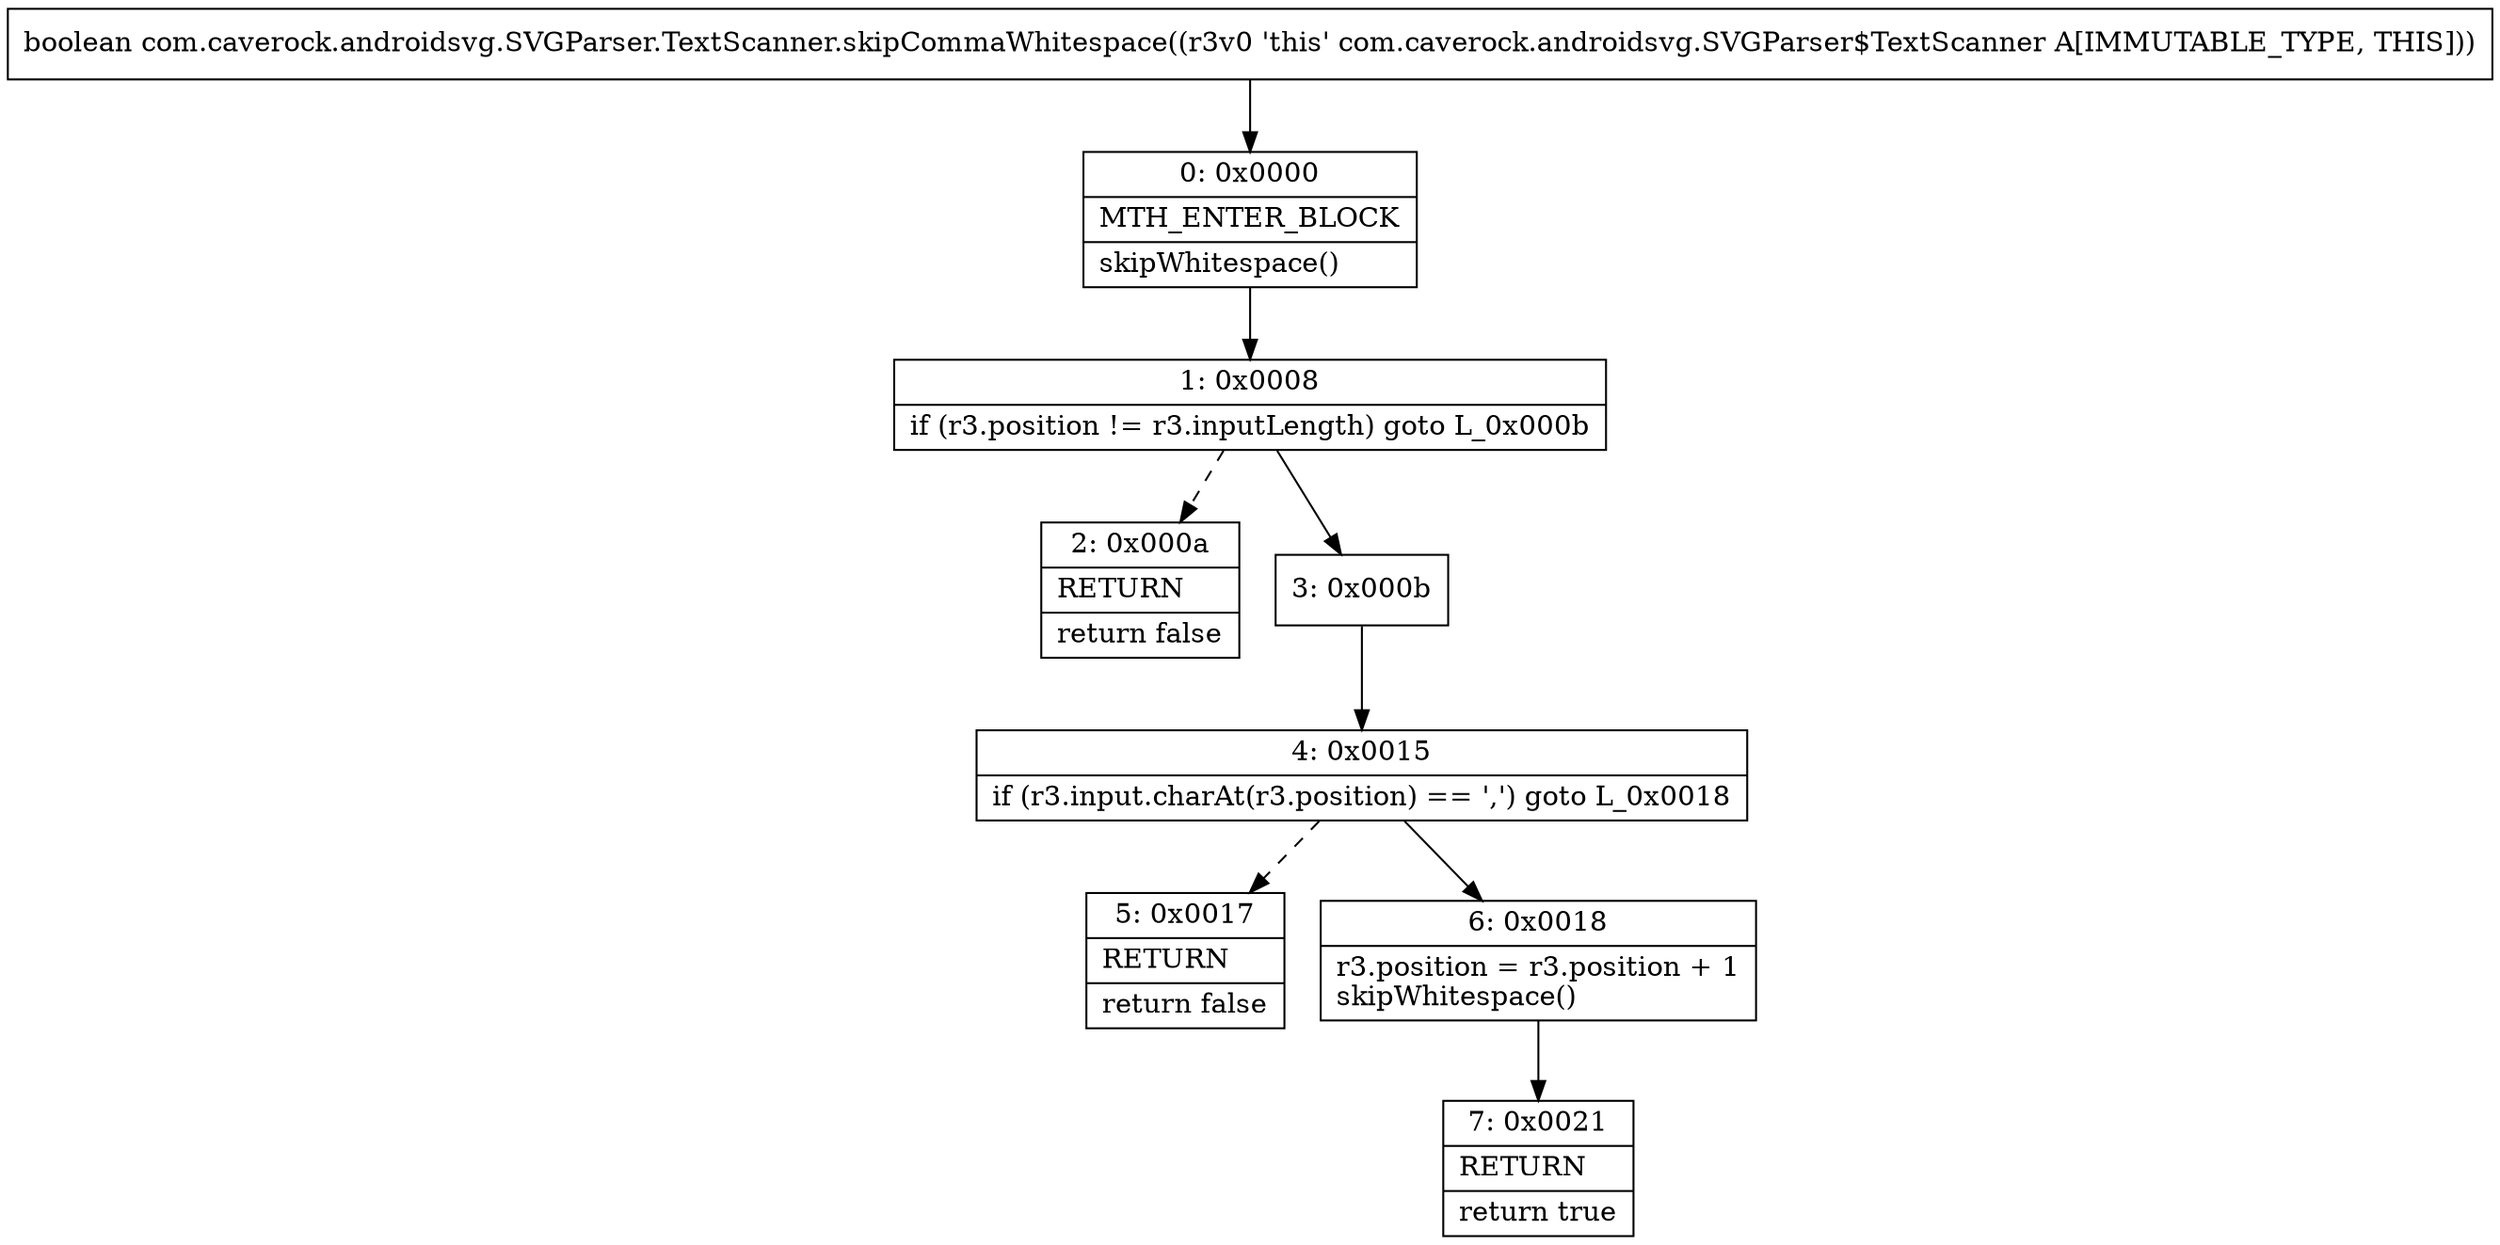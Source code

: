 digraph "CFG forcom.caverock.androidsvg.SVGParser.TextScanner.skipCommaWhitespace()Z" {
Node_0 [shape=record,label="{0\:\ 0x0000|MTH_ENTER_BLOCK\l|skipWhitespace()\l}"];
Node_1 [shape=record,label="{1\:\ 0x0008|if (r3.position != r3.inputLength) goto L_0x000b\l}"];
Node_2 [shape=record,label="{2\:\ 0x000a|RETURN\l|return false\l}"];
Node_3 [shape=record,label="{3\:\ 0x000b}"];
Node_4 [shape=record,label="{4\:\ 0x0015|if (r3.input.charAt(r3.position) == ',') goto L_0x0018\l}"];
Node_5 [shape=record,label="{5\:\ 0x0017|RETURN\l|return false\l}"];
Node_6 [shape=record,label="{6\:\ 0x0018|r3.position = r3.position + 1\lskipWhitespace()\l}"];
Node_7 [shape=record,label="{7\:\ 0x0021|RETURN\l|return true\l}"];
MethodNode[shape=record,label="{boolean com.caverock.androidsvg.SVGParser.TextScanner.skipCommaWhitespace((r3v0 'this' com.caverock.androidsvg.SVGParser$TextScanner A[IMMUTABLE_TYPE, THIS])) }"];
MethodNode -> Node_0;
Node_0 -> Node_1;
Node_1 -> Node_2[style=dashed];
Node_1 -> Node_3;
Node_3 -> Node_4;
Node_4 -> Node_5[style=dashed];
Node_4 -> Node_6;
Node_6 -> Node_7;
}

